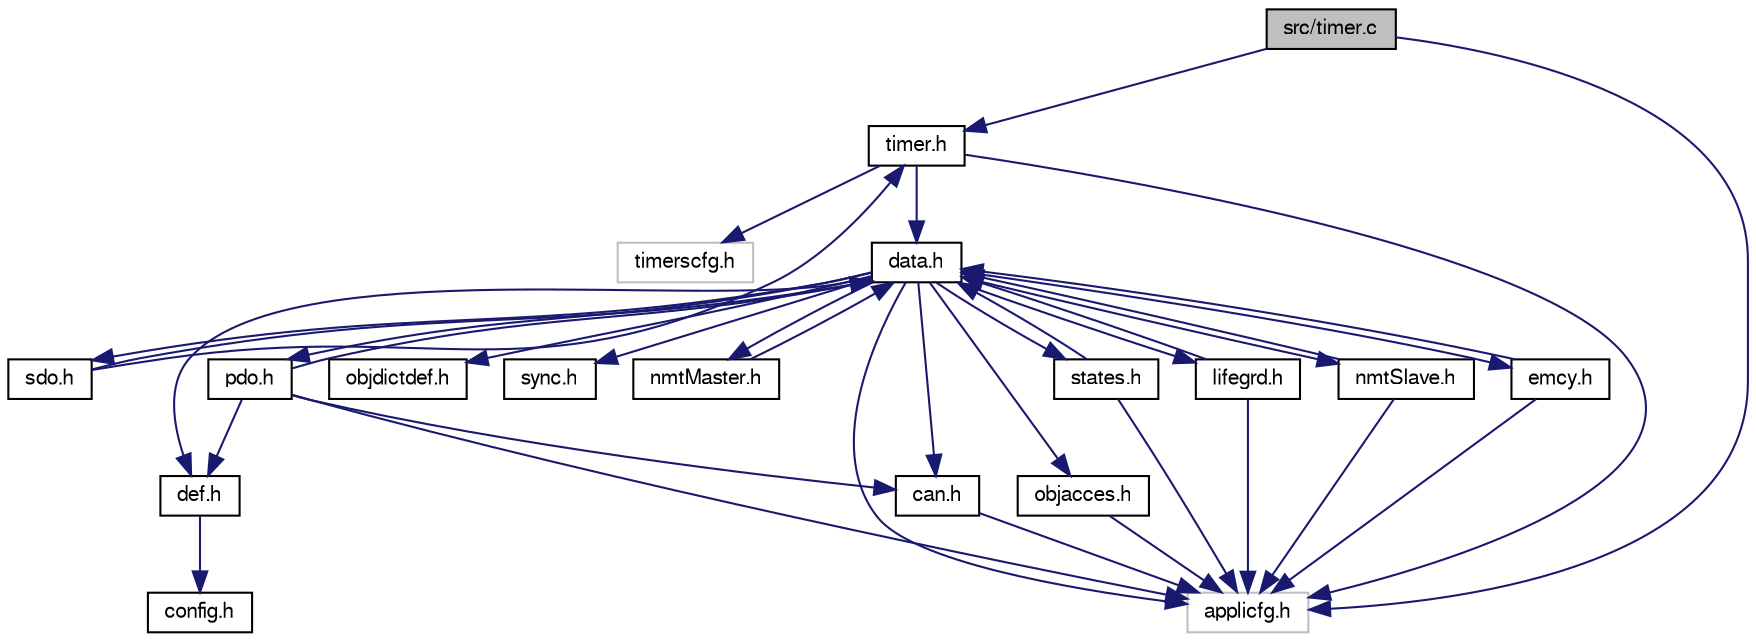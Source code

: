 digraph "src/timer.c"
{
  edge [fontname="FreeSans",fontsize="10",labelfontname="FreeSans",labelfontsize="10"];
  node [fontname="FreeSans",fontsize="10",shape=record];
  Node1 [label="src/timer.c",height=0.2,width=0.4,color="black", fillcolor="grey75", style="filled" fontcolor="black"];
  Node1 -> Node2 [color="midnightblue",fontsize="10",style="solid",fontname="FreeSans"];
  Node2 [label="applicfg.h",height=0.2,width=0.4,color="grey75", fillcolor="white", style="filled"];
  Node1 -> Node3 [color="midnightblue",fontsize="10",style="solid",fontname="FreeSans"];
  Node3 [label="timer.h",height=0.2,width=0.4,color="black", fillcolor="white", style="filled",URL="$timer_8h_source.html"];
  Node3 -> Node4 [color="midnightblue",fontsize="10",style="solid",fontname="FreeSans"];
  Node4 [label="timerscfg.h",height=0.2,width=0.4,color="grey75", fillcolor="white", style="filled"];
  Node3 -> Node2 [color="midnightblue",fontsize="10",style="solid",fontname="FreeSans"];
  Node3 -> Node5 [color="midnightblue",fontsize="10",style="solid",fontname="FreeSans"];
  Node5 [label="data.h",height=0.2,width=0.4,color="black", fillcolor="white", style="filled",URL="$data_8h_source.html"];
  Node5 -> Node2 [color="midnightblue",fontsize="10",style="solid",fontname="FreeSans"];
  Node5 -> Node6 [color="midnightblue",fontsize="10",style="solid",fontname="FreeSans"];
  Node6 [label="def.h",height=0.2,width=0.4,color="black", fillcolor="white", style="filled",URL="$def_8h_source.html"];
  Node6 -> Node7 [color="midnightblue",fontsize="10",style="solid",fontname="FreeSans"];
  Node7 [label="config.h",height=0.2,width=0.4,color="black", fillcolor="white", style="filled",URL="$config_8h_source.html"];
  Node5 -> Node8 [color="midnightblue",fontsize="10",style="solid",fontname="FreeSans"];
  Node8 [label="can.h",height=0.2,width=0.4,color="black", fillcolor="white", style="filled",URL="$can_8h_source.html"];
  Node8 -> Node2 [color="midnightblue",fontsize="10",style="solid",fontname="FreeSans"];
  Node5 -> Node9 [color="midnightblue",fontsize="10",style="solid",fontname="FreeSans"];
  Node9 [label="objdictdef.h",height=0.2,width=0.4,color="black", fillcolor="white", style="filled",URL="$objdictdef_8h_source.html"];
  Node5 -> Node10 [color="midnightblue",fontsize="10",style="solid",fontname="FreeSans"];
  Node10 [label="objacces.h",height=0.2,width=0.4,color="black", fillcolor="white", style="filled",URL="$objacces_8h.html",tooltip="Responsible for accessing the object dictionary. "];
  Node10 -> Node2 [color="midnightblue",fontsize="10",style="solid",fontname="FreeSans"];
  Node5 -> Node11 [color="midnightblue",fontsize="10",style="solid",fontname="FreeSans"];
  Node11 [label="sdo.h",height=0.2,width=0.4,color="black", fillcolor="white", style="filled",URL="$sdo_8h_source.html"];
  Node11 -> Node3 [color="midnightblue",fontsize="10",style="solid",fontname="FreeSans"];
  Node11 -> Node5 [color="midnightblue",fontsize="10",style="solid",fontname="FreeSans"];
  Node5 -> Node12 [color="midnightblue",fontsize="10",style="solid",fontname="FreeSans"];
  Node12 [label="pdo.h",height=0.2,width=0.4,color="black", fillcolor="white", style="filled",URL="$pdo_8h_source.html"];
  Node12 -> Node2 [color="midnightblue",fontsize="10",style="solid",fontname="FreeSans"];
  Node12 -> Node6 [color="midnightblue",fontsize="10",style="solid",fontname="FreeSans"];
  Node12 -> Node8 [color="midnightblue",fontsize="10",style="solid",fontname="FreeSans"];
  Node12 -> Node5 [color="midnightblue",fontsize="10",style="solid",fontname="FreeSans"];
  Node5 -> Node13 [color="midnightblue",fontsize="10",style="solid",fontname="FreeSans"];
  Node13 [label="states.h",height=0.2,width=0.4,color="black", fillcolor="white", style="filled",URL="$states_8h_source.html"];
  Node13 -> Node2 [color="midnightblue",fontsize="10",style="solid",fontname="FreeSans"];
  Node13 -> Node5 [color="midnightblue",fontsize="10",style="solid",fontname="FreeSans"];
  Node5 -> Node14 [color="midnightblue",fontsize="10",style="solid",fontname="FreeSans"];
  Node14 [label="lifegrd.h",height=0.2,width=0.4,color="black", fillcolor="white", style="filled",URL="$lifegrd_8h.html"];
  Node14 -> Node2 [color="midnightblue",fontsize="10",style="solid",fontname="FreeSans"];
  Node14 -> Node5 [color="midnightblue",fontsize="10",style="solid",fontname="FreeSans"];
  Node5 -> Node15 [color="midnightblue",fontsize="10",style="solid",fontname="FreeSans"];
  Node15 [label="sync.h",height=0.2,width=0.4,color="black", fillcolor="white", style="filled",URL="$sync_8h_source.html"];
  Node5 -> Node16 [color="midnightblue",fontsize="10",style="solid",fontname="FreeSans"];
  Node16 [label="nmtSlave.h",height=0.2,width=0.4,color="black", fillcolor="white", style="filled",URL="$nmtSlave_8h_source.html"];
  Node16 -> Node2 [color="midnightblue",fontsize="10",style="solid",fontname="FreeSans"];
  Node16 -> Node5 [color="midnightblue",fontsize="10",style="solid",fontname="FreeSans"];
  Node5 -> Node17 [color="midnightblue",fontsize="10",style="solid",fontname="FreeSans"];
  Node17 [label="nmtMaster.h",height=0.2,width=0.4,color="black", fillcolor="white", style="filled",URL="$nmtMaster_8h_source.html"];
  Node17 -> Node5 [color="midnightblue",fontsize="10",style="solid",fontname="FreeSans"];
  Node5 -> Node18 [color="midnightblue",fontsize="10",style="solid",fontname="FreeSans"];
  Node18 [label="emcy.h",height=0.2,width=0.4,color="black", fillcolor="white", style="filled",URL="$emcy_8h.html",tooltip="Declarations of the functions that manage EMCY (emergency) messages. "];
  Node18 -> Node2 [color="midnightblue",fontsize="10",style="solid",fontname="FreeSans"];
  Node18 -> Node5 [color="midnightblue",fontsize="10",style="solid",fontname="FreeSans"];
}
